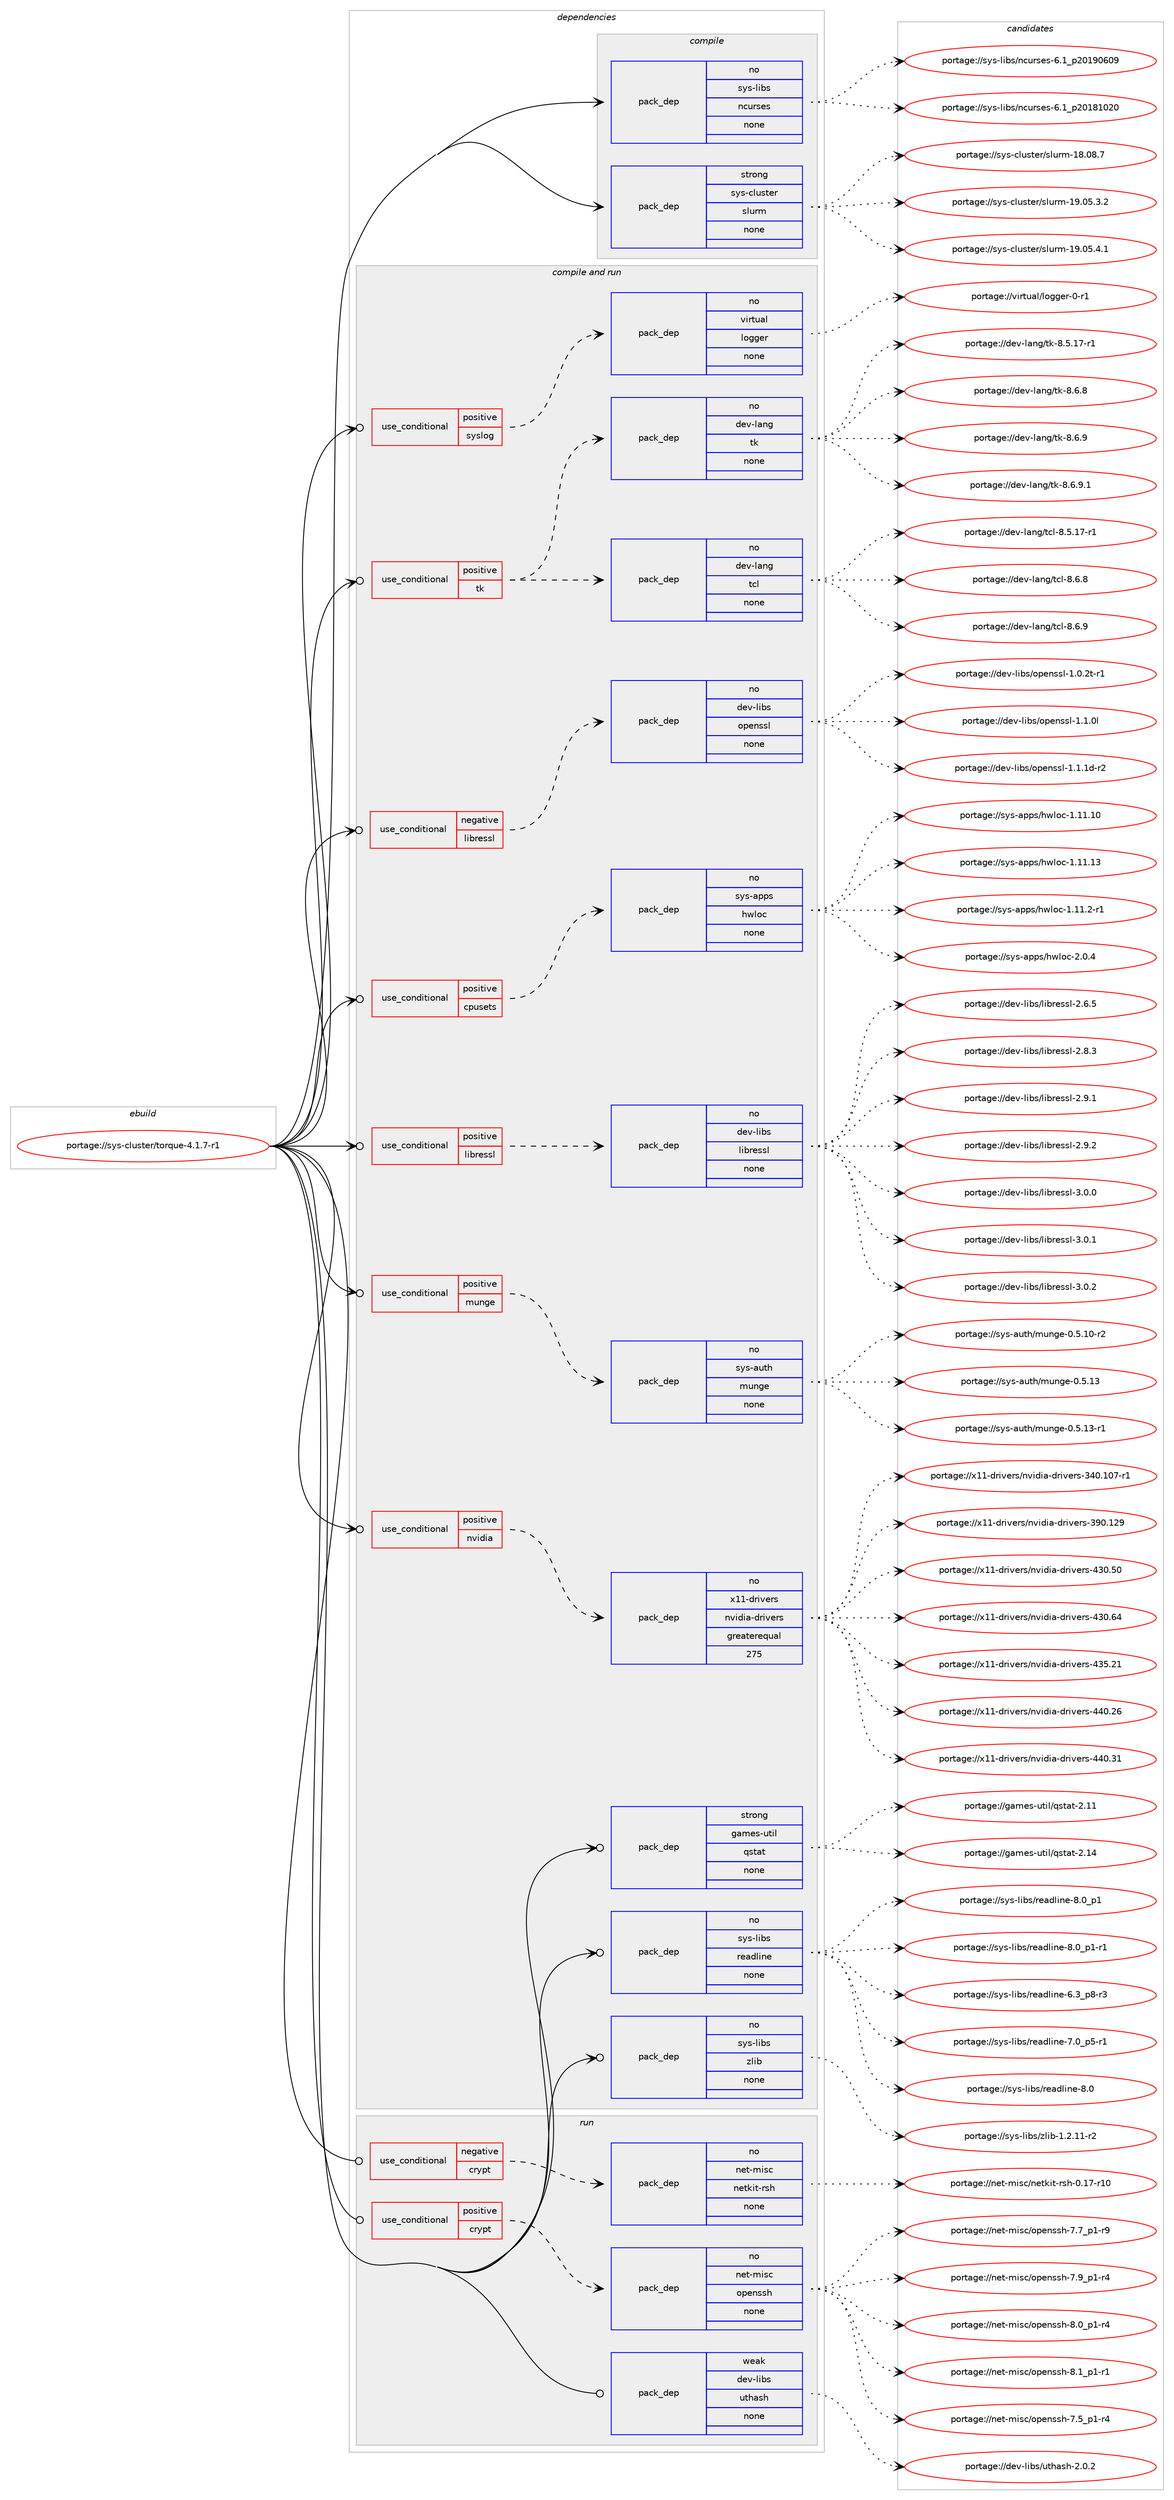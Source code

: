 digraph prolog {

# *************
# Graph options
# *************

newrank=true;
concentrate=true;
compound=true;
graph [rankdir=LR,fontname=Helvetica,fontsize=10,ranksep=1.5];#, ranksep=2.5, nodesep=0.2];
edge  [arrowhead=vee];
node  [fontname=Helvetica,fontsize=10];

# **********
# The ebuild
# **********

subgraph cluster_leftcol {
color=gray;
rank=same;
label=<<i>ebuild</i>>;
id [label="portage://sys-cluster/torque-4.1.7-r1", color=red, width=4, href="../sys-cluster/torque-4.1.7-r1.svg"];
}

# ****************
# The dependencies
# ****************

subgraph cluster_midcol {
color=gray;
label=<<i>dependencies</i>>;
subgraph cluster_compile {
fillcolor="#eeeeee";
style=filled;
label=<<i>compile</i>>;
subgraph pack312188 {
dependency421258 [label=<<TABLE BORDER="0" CELLBORDER="1" CELLSPACING="0" CELLPADDING="4" WIDTH="220"><TR><TD ROWSPAN="6" CELLPADDING="30">pack_dep</TD></TR><TR><TD WIDTH="110">no</TD></TR><TR><TD>sys-libs</TD></TR><TR><TD>ncurses</TD></TR><TR><TD>none</TD></TR><TR><TD></TD></TR></TABLE>>, shape=none, color=blue];
}
id:e -> dependency421258:w [weight=20,style="solid",arrowhead="vee"];
subgraph pack312189 {
dependency421259 [label=<<TABLE BORDER="0" CELLBORDER="1" CELLSPACING="0" CELLPADDING="4" WIDTH="220"><TR><TD ROWSPAN="6" CELLPADDING="30">pack_dep</TD></TR><TR><TD WIDTH="110">strong</TD></TR><TR><TD>sys-cluster</TD></TR><TR><TD>slurm</TD></TR><TR><TD>none</TD></TR><TR><TD></TD></TR></TABLE>>, shape=none, color=blue];
}
id:e -> dependency421259:w [weight=20,style="solid",arrowhead="vee"];
}
subgraph cluster_compileandrun {
fillcolor="#eeeeee";
style=filled;
label=<<i>compile and run</i>>;
subgraph cond102039 {
dependency421260 [label=<<TABLE BORDER="0" CELLBORDER="1" CELLSPACING="0" CELLPADDING="4"><TR><TD ROWSPAN="3" CELLPADDING="10">use_conditional</TD></TR><TR><TD>negative</TD></TR><TR><TD>libressl</TD></TR></TABLE>>, shape=none, color=red];
subgraph pack312190 {
dependency421261 [label=<<TABLE BORDER="0" CELLBORDER="1" CELLSPACING="0" CELLPADDING="4" WIDTH="220"><TR><TD ROWSPAN="6" CELLPADDING="30">pack_dep</TD></TR><TR><TD WIDTH="110">no</TD></TR><TR><TD>dev-libs</TD></TR><TR><TD>openssl</TD></TR><TR><TD>none</TD></TR><TR><TD></TD></TR></TABLE>>, shape=none, color=blue];
}
dependency421260:e -> dependency421261:w [weight=20,style="dashed",arrowhead="vee"];
}
id:e -> dependency421260:w [weight=20,style="solid",arrowhead="odotvee"];
subgraph cond102040 {
dependency421262 [label=<<TABLE BORDER="0" CELLBORDER="1" CELLSPACING="0" CELLPADDING="4"><TR><TD ROWSPAN="3" CELLPADDING="10">use_conditional</TD></TR><TR><TD>positive</TD></TR><TR><TD>cpusets</TD></TR></TABLE>>, shape=none, color=red];
subgraph pack312191 {
dependency421263 [label=<<TABLE BORDER="0" CELLBORDER="1" CELLSPACING="0" CELLPADDING="4" WIDTH="220"><TR><TD ROWSPAN="6" CELLPADDING="30">pack_dep</TD></TR><TR><TD WIDTH="110">no</TD></TR><TR><TD>sys-apps</TD></TR><TR><TD>hwloc</TD></TR><TR><TD>none</TD></TR><TR><TD></TD></TR></TABLE>>, shape=none, color=blue];
}
dependency421262:e -> dependency421263:w [weight=20,style="dashed",arrowhead="vee"];
}
id:e -> dependency421262:w [weight=20,style="solid",arrowhead="odotvee"];
subgraph cond102041 {
dependency421264 [label=<<TABLE BORDER="0" CELLBORDER="1" CELLSPACING="0" CELLPADDING="4"><TR><TD ROWSPAN="3" CELLPADDING="10">use_conditional</TD></TR><TR><TD>positive</TD></TR><TR><TD>libressl</TD></TR></TABLE>>, shape=none, color=red];
subgraph pack312192 {
dependency421265 [label=<<TABLE BORDER="0" CELLBORDER="1" CELLSPACING="0" CELLPADDING="4" WIDTH="220"><TR><TD ROWSPAN="6" CELLPADDING="30">pack_dep</TD></TR><TR><TD WIDTH="110">no</TD></TR><TR><TD>dev-libs</TD></TR><TR><TD>libressl</TD></TR><TR><TD>none</TD></TR><TR><TD></TD></TR></TABLE>>, shape=none, color=blue];
}
dependency421264:e -> dependency421265:w [weight=20,style="dashed",arrowhead="vee"];
}
id:e -> dependency421264:w [weight=20,style="solid",arrowhead="odotvee"];
subgraph cond102042 {
dependency421266 [label=<<TABLE BORDER="0" CELLBORDER="1" CELLSPACING="0" CELLPADDING="4"><TR><TD ROWSPAN="3" CELLPADDING="10">use_conditional</TD></TR><TR><TD>positive</TD></TR><TR><TD>munge</TD></TR></TABLE>>, shape=none, color=red];
subgraph pack312193 {
dependency421267 [label=<<TABLE BORDER="0" CELLBORDER="1" CELLSPACING="0" CELLPADDING="4" WIDTH="220"><TR><TD ROWSPAN="6" CELLPADDING="30">pack_dep</TD></TR><TR><TD WIDTH="110">no</TD></TR><TR><TD>sys-auth</TD></TR><TR><TD>munge</TD></TR><TR><TD>none</TD></TR><TR><TD></TD></TR></TABLE>>, shape=none, color=blue];
}
dependency421266:e -> dependency421267:w [weight=20,style="dashed",arrowhead="vee"];
}
id:e -> dependency421266:w [weight=20,style="solid",arrowhead="odotvee"];
subgraph cond102043 {
dependency421268 [label=<<TABLE BORDER="0" CELLBORDER="1" CELLSPACING="0" CELLPADDING="4"><TR><TD ROWSPAN="3" CELLPADDING="10">use_conditional</TD></TR><TR><TD>positive</TD></TR><TR><TD>nvidia</TD></TR></TABLE>>, shape=none, color=red];
subgraph pack312194 {
dependency421269 [label=<<TABLE BORDER="0" CELLBORDER="1" CELLSPACING="0" CELLPADDING="4" WIDTH="220"><TR><TD ROWSPAN="6" CELLPADDING="30">pack_dep</TD></TR><TR><TD WIDTH="110">no</TD></TR><TR><TD>x11-drivers</TD></TR><TR><TD>nvidia-drivers</TD></TR><TR><TD>greaterequal</TD></TR><TR><TD>275</TD></TR></TABLE>>, shape=none, color=blue];
}
dependency421268:e -> dependency421269:w [weight=20,style="dashed",arrowhead="vee"];
}
id:e -> dependency421268:w [weight=20,style="solid",arrowhead="odotvee"];
subgraph cond102044 {
dependency421270 [label=<<TABLE BORDER="0" CELLBORDER="1" CELLSPACING="0" CELLPADDING="4"><TR><TD ROWSPAN="3" CELLPADDING="10">use_conditional</TD></TR><TR><TD>positive</TD></TR><TR><TD>syslog</TD></TR></TABLE>>, shape=none, color=red];
subgraph pack312195 {
dependency421271 [label=<<TABLE BORDER="0" CELLBORDER="1" CELLSPACING="0" CELLPADDING="4" WIDTH="220"><TR><TD ROWSPAN="6" CELLPADDING="30">pack_dep</TD></TR><TR><TD WIDTH="110">no</TD></TR><TR><TD>virtual</TD></TR><TR><TD>logger</TD></TR><TR><TD>none</TD></TR><TR><TD></TD></TR></TABLE>>, shape=none, color=blue];
}
dependency421270:e -> dependency421271:w [weight=20,style="dashed",arrowhead="vee"];
}
id:e -> dependency421270:w [weight=20,style="solid",arrowhead="odotvee"];
subgraph cond102045 {
dependency421272 [label=<<TABLE BORDER="0" CELLBORDER="1" CELLSPACING="0" CELLPADDING="4"><TR><TD ROWSPAN="3" CELLPADDING="10">use_conditional</TD></TR><TR><TD>positive</TD></TR><TR><TD>tk</TD></TR></TABLE>>, shape=none, color=red];
subgraph pack312196 {
dependency421273 [label=<<TABLE BORDER="0" CELLBORDER="1" CELLSPACING="0" CELLPADDING="4" WIDTH="220"><TR><TD ROWSPAN="6" CELLPADDING="30">pack_dep</TD></TR><TR><TD WIDTH="110">no</TD></TR><TR><TD>dev-lang</TD></TR><TR><TD>tk</TD></TR><TR><TD>none</TD></TR><TR><TD></TD></TR></TABLE>>, shape=none, color=blue];
}
dependency421272:e -> dependency421273:w [weight=20,style="dashed",arrowhead="vee"];
subgraph pack312197 {
dependency421274 [label=<<TABLE BORDER="0" CELLBORDER="1" CELLSPACING="0" CELLPADDING="4" WIDTH="220"><TR><TD ROWSPAN="6" CELLPADDING="30">pack_dep</TD></TR><TR><TD WIDTH="110">no</TD></TR><TR><TD>dev-lang</TD></TR><TR><TD>tcl</TD></TR><TR><TD>none</TD></TR><TR><TD></TD></TR></TABLE>>, shape=none, color=blue];
}
dependency421272:e -> dependency421274:w [weight=20,style="dashed",arrowhead="vee"];
}
id:e -> dependency421272:w [weight=20,style="solid",arrowhead="odotvee"];
subgraph pack312198 {
dependency421275 [label=<<TABLE BORDER="0" CELLBORDER="1" CELLSPACING="0" CELLPADDING="4" WIDTH="220"><TR><TD ROWSPAN="6" CELLPADDING="30">pack_dep</TD></TR><TR><TD WIDTH="110">no</TD></TR><TR><TD>sys-libs</TD></TR><TR><TD>readline</TD></TR><TR><TD>none</TD></TR><TR><TD></TD></TR></TABLE>>, shape=none, color=blue];
}
id:e -> dependency421275:w [weight=20,style="solid",arrowhead="odotvee"];
subgraph pack312199 {
dependency421276 [label=<<TABLE BORDER="0" CELLBORDER="1" CELLSPACING="0" CELLPADDING="4" WIDTH="220"><TR><TD ROWSPAN="6" CELLPADDING="30">pack_dep</TD></TR><TR><TD WIDTH="110">no</TD></TR><TR><TD>sys-libs</TD></TR><TR><TD>zlib</TD></TR><TR><TD>none</TD></TR><TR><TD></TD></TR></TABLE>>, shape=none, color=blue];
}
id:e -> dependency421276:w [weight=20,style="solid",arrowhead="odotvee"];
subgraph pack312200 {
dependency421277 [label=<<TABLE BORDER="0" CELLBORDER="1" CELLSPACING="0" CELLPADDING="4" WIDTH="220"><TR><TD ROWSPAN="6" CELLPADDING="30">pack_dep</TD></TR><TR><TD WIDTH="110">strong</TD></TR><TR><TD>games-util</TD></TR><TR><TD>qstat</TD></TR><TR><TD>none</TD></TR><TR><TD></TD></TR></TABLE>>, shape=none, color=blue];
}
id:e -> dependency421277:w [weight=20,style="solid",arrowhead="odotvee"];
}
subgraph cluster_run {
fillcolor="#eeeeee";
style=filled;
label=<<i>run</i>>;
subgraph cond102046 {
dependency421278 [label=<<TABLE BORDER="0" CELLBORDER="1" CELLSPACING="0" CELLPADDING="4"><TR><TD ROWSPAN="3" CELLPADDING="10">use_conditional</TD></TR><TR><TD>negative</TD></TR><TR><TD>crypt</TD></TR></TABLE>>, shape=none, color=red];
subgraph pack312201 {
dependency421279 [label=<<TABLE BORDER="0" CELLBORDER="1" CELLSPACING="0" CELLPADDING="4" WIDTH="220"><TR><TD ROWSPAN="6" CELLPADDING="30">pack_dep</TD></TR><TR><TD WIDTH="110">no</TD></TR><TR><TD>net-misc</TD></TR><TR><TD>netkit-rsh</TD></TR><TR><TD>none</TD></TR><TR><TD></TD></TR></TABLE>>, shape=none, color=blue];
}
dependency421278:e -> dependency421279:w [weight=20,style="dashed",arrowhead="vee"];
}
id:e -> dependency421278:w [weight=20,style="solid",arrowhead="odot"];
subgraph cond102047 {
dependency421280 [label=<<TABLE BORDER="0" CELLBORDER="1" CELLSPACING="0" CELLPADDING="4"><TR><TD ROWSPAN="3" CELLPADDING="10">use_conditional</TD></TR><TR><TD>positive</TD></TR><TR><TD>crypt</TD></TR></TABLE>>, shape=none, color=red];
subgraph pack312202 {
dependency421281 [label=<<TABLE BORDER="0" CELLBORDER="1" CELLSPACING="0" CELLPADDING="4" WIDTH="220"><TR><TD ROWSPAN="6" CELLPADDING="30">pack_dep</TD></TR><TR><TD WIDTH="110">no</TD></TR><TR><TD>net-misc</TD></TR><TR><TD>openssh</TD></TR><TR><TD>none</TD></TR><TR><TD></TD></TR></TABLE>>, shape=none, color=blue];
}
dependency421280:e -> dependency421281:w [weight=20,style="dashed",arrowhead="vee"];
}
id:e -> dependency421280:w [weight=20,style="solid",arrowhead="odot"];
subgraph pack312203 {
dependency421282 [label=<<TABLE BORDER="0" CELLBORDER="1" CELLSPACING="0" CELLPADDING="4" WIDTH="220"><TR><TD ROWSPAN="6" CELLPADDING="30">pack_dep</TD></TR><TR><TD WIDTH="110">weak</TD></TR><TR><TD>dev-libs</TD></TR><TR><TD>uthash</TD></TR><TR><TD>none</TD></TR><TR><TD></TD></TR></TABLE>>, shape=none, color=blue];
}
id:e -> dependency421282:w [weight=20,style="solid",arrowhead="odot"];
}
}

# **************
# The candidates
# **************

subgraph cluster_choices {
rank=same;
color=gray;
label=<<i>candidates</i>>;

subgraph choice312188 {
color=black;
nodesep=1;
choiceportage1151211154510810598115471109911711411510111545544649951125048495649485048 [label="portage://sys-libs/ncurses-6.1_p20181020", color=red, width=4,href="../sys-libs/ncurses-6.1_p20181020.svg"];
choiceportage1151211154510810598115471109911711411510111545544649951125048495748544857 [label="portage://sys-libs/ncurses-6.1_p20190609", color=red, width=4,href="../sys-libs/ncurses-6.1_p20190609.svg"];
dependency421258:e -> choiceportage1151211154510810598115471109911711411510111545544649951125048495649485048:w [style=dotted,weight="100"];
dependency421258:e -> choiceportage1151211154510810598115471109911711411510111545544649951125048495748544857:w [style=dotted,weight="100"];
}
subgraph choice312189 {
color=black;
nodesep=1;
choiceportage1151211154599108117115116101114471151081171141094549564648564655 [label="portage://sys-cluster/slurm-18.08.7", color=red, width=4,href="../sys-cluster/slurm-18.08.7.svg"];
choiceportage11512111545991081171151161011144711510811711410945495746485346514650 [label="portage://sys-cluster/slurm-19.05.3.2", color=red, width=4,href="../sys-cluster/slurm-19.05.3.2.svg"];
choiceportage11512111545991081171151161011144711510811711410945495746485346524649 [label="portage://sys-cluster/slurm-19.05.4.1", color=red, width=4,href="../sys-cluster/slurm-19.05.4.1.svg"];
dependency421259:e -> choiceportage1151211154599108117115116101114471151081171141094549564648564655:w [style=dotted,weight="100"];
dependency421259:e -> choiceportage11512111545991081171151161011144711510811711410945495746485346514650:w [style=dotted,weight="100"];
dependency421259:e -> choiceportage11512111545991081171151161011144711510811711410945495746485346524649:w [style=dotted,weight="100"];
}
subgraph choice312190 {
color=black;
nodesep=1;
choiceportage1001011184510810598115471111121011101151151084549464846501164511449 [label="portage://dev-libs/openssl-1.0.2t-r1", color=red, width=4,href="../dev-libs/openssl-1.0.2t-r1.svg"];
choiceportage100101118451081059811547111112101110115115108454946494648108 [label="portage://dev-libs/openssl-1.1.0l", color=red, width=4,href="../dev-libs/openssl-1.1.0l.svg"];
choiceportage1001011184510810598115471111121011101151151084549464946491004511450 [label="portage://dev-libs/openssl-1.1.1d-r2", color=red, width=4,href="../dev-libs/openssl-1.1.1d-r2.svg"];
dependency421261:e -> choiceportage1001011184510810598115471111121011101151151084549464846501164511449:w [style=dotted,weight="100"];
dependency421261:e -> choiceportage100101118451081059811547111112101110115115108454946494648108:w [style=dotted,weight="100"];
dependency421261:e -> choiceportage1001011184510810598115471111121011101151151084549464946491004511450:w [style=dotted,weight="100"];
}
subgraph choice312191 {
color=black;
nodesep=1;
choiceportage115121115459711211211547104119108111994549464949464948 [label="portage://sys-apps/hwloc-1.11.10", color=red, width=4,href="../sys-apps/hwloc-1.11.10.svg"];
choiceportage115121115459711211211547104119108111994549464949464951 [label="portage://sys-apps/hwloc-1.11.13", color=red, width=4,href="../sys-apps/hwloc-1.11.13.svg"];
choiceportage11512111545971121121154710411910811199454946494946504511449 [label="portage://sys-apps/hwloc-1.11.2-r1", color=red, width=4,href="../sys-apps/hwloc-1.11.2-r1.svg"];
choiceportage11512111545971121121154710411910811199455046484652 [label="portage://sys-apps/hwloc-2.0.4", color=red, width=4,href="../sys-apps/hwloc-2.0.4.svg"];
dependency421263:e -> choiceportage115121115459711211211547104119108111994549464949464948:w [style=dotted,weight="100"];
dependency421263:e -> choiceportage115121115459711211211547104119108111994549464949464951:w [style=dotted,weight="100"];
dependency421263:e -> choiceportage11512111545971121121154710411910811199454946494946504511449:w [style=dotted,weight="100"];
dependency421263:e -> choiceportage11512111545971121121154710411910811199455046484652:w [style=dotted,weight="100"];
}
subgraph choice312192 {
color=black;
nodesep=1;
choiceportage10010111845108105981154710810598114101115115108455046544653 [label="portage://dev-libs/libressl-2.6.5", color=red, width=4,href="../dev-libs/libressl-2.6.5.svg"];
choiceportage10010111845108105981154710810598114101115115108455046564651 [label="portage://dev-libs/libressl-2.8.3", color=red, width=4,href="../dev-libs/libressl-2.8.3.svg"];
choiceportage10010111845108105981154710810598114101115115108455046574649 [label="portage://dev-libs/libressl-2.9.1", color=red, width=4,href="../dev-libs/libressl-2.9.1.svg"];
choiceportage10010111845108105981154710810598114101115115108455046574650 [label="portage://dev-libs/libressl-2.9.2", color=red, width=4,href="../dev-libs/libressl-2.9.2.svg"];
choiceportage10010111845108105981154710810598114101115115108455146484648 [label="portage://dev-libs/libressl-3.0.0", color=red, width=4,href="../dev-libs/libressl-3.0.0.svg"];
choiceportage10010111845108105981154710810598114101115115108455146484649 [label="portage://dev-libs/libressl-3.0.1", color=red, width=4,href="../dev-libs/libressl-3.0.1.svg"];
choiceportage10010111845108105981154710810598114101115115108455146484650 [label="portage://dev-libs/libressl-3.0.2", color=red, width=4,href="../dev-libs/libressl-3.0.2.svg"];
dependency421265:e -> choiceportage10010111845108105981154710810598114101115115108455046544653:w [style=dotted,weight="100"];
dependency421265:e -> choiceportage10010111845108105981154710810598114101115115108455046564651:w [style=dotted,weight="100"];
dependency421265:e -> choiceportage10010111845108105981154710810598114101115115108455046574649:w [style=dotted,weight="100"];
dependency421265:e -> choiceportage10010111845108105981154710810598114101115115108455046574650:w [style=dotted,weight="100"];
dependency421265:e -> choiceportage10010111845108105981154710810598114101115115108455146484648:w [style=dotted,weight="100"];
dependency421265:e -> choiceportage10010111845108105981154710810598114101115115108455146484649:w [style=dotted,weight="100"];
dependency421265:e -> choiceportage10010111845108105981154710810598114101115115108455146484650:w [style=dotted,weight="100"];
}
subgraph choice312193 {
color=black;
nodesep=1;
choiceportage115121115459711711610447109117110103101454846534649484511450 [label="portage://sys-auth/munge-0.5.10-r2", color=red, width=4,href="../sys-auth/munge-0.5.10-r2.svg"];
choiceportage11512111545971171161044710911711010310145484653464951 [label="portage://sys-auth/munge-0.5.13", color=red, width=4,href="../sys-auth/munge-0.5.13.svg"];
choiceportage115121115459711711610447109117110103101454846534649514511449 [label="portage://sys-auth/munge-0.5.13-r1", color=red, width=4,href="../sys-auth/munge-0.5.13-r1.svg"];
dependency421267:e -> choiceportage115121115459711711610447109117110103101454846534649484511450:w [style=dotted,weight="100"];
dependency421267:e -> choiceportage11512111545971171161044710911711010310145484653464951:w [style=dotted,weight="100"];
dependency421267:e -> choiceportage115121115459711711610447109117110103101454846534649514511449:w [style=dotted,weight="100"];
}
subgraph choice312194 {
color=black;
nodesep=1;
choiceportage12049494510011410511810111411547110118105100105974510011410511810111411545515248464948554511449 [label="portage://x11-drivers/nvidia-drivers-340.107-r1", color=red, width=4,href="../x11-drivers/nvidia-drivers-340.107-r1.svg"];
choiceportage1204949451001141051181011141154711011810510010597451001141051181011141154551574846495057 [label="portage://x11-drivers/nvidia-drivers-390.129", color=red, width=4,href="../x11-drivers/nvidia-drivers-390.129.svg"];
choiceportage12049494510011410511810111411547110118105100105974510011410511810111411545525148465348 [label="portage://x11-drivers/nvidia-drivers-430.50", color=red, width=4,href="../x11-drivers/nvidia-drivers-430.50.svg"];
choiceportage12049494510011410511810111411547110118105100105974510011410511810111411545525148465452 [label="portage://x11-drivers/nvidia-drivers-430.64", color=red, width=4,href="../x11-drivers/nvidia-drivers-430.64.svg"];
choiceportage12049494510011410511810111411547110118105100105974510011410511810111411545525153465049 [label="portage://x11-drivers/nvidia-drivers-435.21", color=red, width=4,href="../x11-drivers/nvidia-drivers-435.21.svg"];
choiceportage12049494510011410511810111411547110118105100105974510011410511810111411545525248465054 [label="portage://x11-drivers/nvidia-drivers-440.26", color=red, width=4,href="../x11-drivers/nvidia-drivers-440.26.svg"];
choiceportage12049494510011410511810111411547110118105100105974510011410511810111411545525248465149 [label="portage://x11-drivers/nvidia-drivers-440.31", color=red, width=4,href="../x11-drivers/nvidia-drivers-440.31.svg"];
dependency421269:e -> choiceportage12049494510011410511810111411547110118105100105974510011410511810111411545515248464948554511449:w [style=dotted,weight="100"];
dependency421269:e -> choiceportage1204949451001141051181011141154711011810510010597451001141051181011141154551574846495057:w [style=dotted,weight="100"];
dependency421269:e -> choiceportage12049494510011410511810111411547110118105100105974510011410511810111411545525148465348:w [style=dotted,weight="100"];
dependency421269:e -> choiceportage12049494510011410511810111411547110118105100105974510011410511810111411545525148465452:w [style=dotted,weight="100"];
dependency421269:e -> choiceportage12049494510011410511810111411547110118105100105974510011410511810111411545525153465049:w [style=dotted,weight="100"];
dependency421269:e -> choiceportage12049494510011410511810111411547110118105100105974510011410511810111411545525248465054:w [style=dotted,weight="100"];
dependency421269:e -> choiceportage12049494510011410511810111411547110118105100105974510011410511810111411545525248465149:w [style=dotted,weight="100"];
}
subgraph choice312195 {
color=black;
nodesep=1;
choiceportage118105114116117971084710811110310310111445484511449 [label="portage://virtual/logger-0-r1", color=red, width=4,href="../virtual/logger-0-r1.svg"];
dependency421271:e -> choiceportage118105114116117971084710811110310310111445484511449:w [style=dotted,weight="100"];
}
subgraph choice312196 {
color=black;
nodesep=1;
choiceportage100101118451089711010347116107455646534649554511449 [label="portage://dev-lang/tk-8.5.17-r1", color=red, width=4,href="../dev-lang/tk-8.5.17-r1.svg"];
choiceportage100101118451089711010347116107455646544656 [label="portage://dev-lang/tk-8.6.8", color=red, width=4,href="../dev-lang/tk-8.6.8.svg"];
choiceportage100101118451089711010347116107455646544657 [label="portage://dev-lang/tk-8.6.9", color=red, width=4,href="../dev-lang/tk-8.6.9.svg"];
choiceportage1001011184510897110103471161074556465446574649 [label="portage://dev-lang/tk-8.6.9.1", color=red, width=4,href="../dev-lang/tk-8.6.9.1.svg"];
dependency421273:e -> choiceportage100101118451089711010347116107455646534649554511449:w [style=dotted,weight="100"];
dependency421273:e -> choiceportage100101118451089711010347116107455646544656:w [style=dotted,weight="100"];
dependency421273:e -> choiceportage100101118451089711010347116107455646544657:w [style=dotted,weight="100"];
dependency421273:e -> choiceportage1001011184510897110103471161074556465446574649:w [style=dotted,weight="100"];
}
subgraph choice312197 {
color=black;
nodesep=1;
choiceportage10010111845108971101034711699108455646534649554511449 [label="portage://dev-lang/tcl-8.5.17-r1", color=red, width=4,href="../dev-lang/tcl-8.5.17-r1.svg"];
choiceportage10010111845108971101034711699108455646544656 [label="portage://dev-lang/tcl-8.6.8", color=red, width=4,href="../dev-lang/tcl-8.6.8.svg"];
choiceportage10010111845108971101034711699108455646544657 [label="portage://dev-lang/tcl-8.6.9", color=red, width=4,href="../dev-lang/tcl-8.6.9.svg"];
dependency421274:e -> choiceportage10010111845108971101034711699108455646534649554511449:w [style=dotted,weight="100"];
dependency421274:e -> choiceportage10010111845108971101034711699108455646544656:w [style=dotted,weight="100"];
dependency421274:e -> choiceportage10010111845108971101034711699108455646544657:w [style=dotted,weight="100"];
}
subgraph choice312198 {
color=black;
nodesep=1;
choiceportage115121115451081059811547114101971001081051101014554465195112564511451 [label="portage://sys-libs/readline-6.3_p8-r3", color=red, width=4,href="../sys-libs/readline-6.3_p8-r3.svg"];
choiceportage115121115451081059811547114101971001081051101014555464895112534511449 [label="portage://sys-libs/readline-7.0_p5-r1", color=red, width=4,href="../sys-libs/readline-7.0_p5-r1.svg"];
choiceportage1151211154510810598115471141019710010810511010145564648 [label="portage://sys-libs/readline-8.0", color=red, width=4,href="../sys-libs/readline-8.0.svg"];
choiceportage11512111545108105981154711410197100108105110101455646489511249 [label="portage://sys-libs/readline-8.0_p1", color=red, width=4,href="../sys-libs/readline-8.0_p1.svg"];
choiceportage115121115451081059811547114101971001081051101014556464895112494511449 [label="portage://sys-libs/readline-8.0_p1-r1", color=red, width=4,href="../sys-libs/readline-8.0_p1-r1.svg"];
dependency421275:e -> choiceportage115121115451081059811547114101971001081051101014554465195112564511451:w [style=dotted,weight="100"];
dependency421275:e -> choiceportage115121115451081059811547114101971001081051101014555464895112534511449:w [style=dotted,weight="100"];
dependency421275:e -> choiceportage1151211154510810598115471141019710010810511010145564648:w [style=dotted,weight="100"];
dependency421275:e -> choiceportage11512111545108105981154711410197100108105110101455646489511249:w [style=dotted,weight="100"];
dependency421275:e -> choiceportage115121115451081059811547114101971001081051101014556464895112494511449:w [style=dotted,weight="100"];
}
subgraph choice312199 {
color=black;
nodesep=1;
choiceportage11512111545108105981154712210810598454946504649494511450 [label="portage://sys-libs/zlib-1.2.11-r2", color=red, width=4,href="../sys-libs/zlib-1.2.11-r2.svg"];
dependency421276:e -> choiceportage11512111545108105981154712210810598454946504649494511450:w [style=dotted,weight="100"];
}
subgraph choice312200 {
color=black;
nodesep=1;
choiceportage103971091011154511711610510847113115116971164550464949 [label="portage://games-util/qstat-2.11", color=red, width=4,href="../games-util/qstat-2.11.svg"];
choiceportage103971091011154511711610510847113115116971164550464952 [label="portage://games-util/qstat-2.14", color=red, width=4,href="../games-util/qstat-2.14.svg"];
dependency421277:e -> choiceportage103971091011154511711610510847113115116971164550464949:w [style=dotted,weight="100"];
dependency421277:e -> choiceportage103971091011154511711610510847113115116971164550464952:w [style=dotted,weight="100"];
}
subgraph choice312201 {
color=black;
nodesep=1;
choiceportage110101116451091051159947110101116107105116451141151044548464955451144948 [label="portage://net-misc/netkit-rsh-0.17-r10", color=red, width=4,href="../net-misc/netkit-rsh-0.17-r10.svg"];
dependency421279:e -> choiceportage110101116451091051159947110101116107105116451141151044548464955451144948:w [style=dotted,weight="100"];
}
subgraph choice312202 {
color=black;
nodesep=1;
choiceportage1101011164510910511599471111121011101151151044555465395112494511452 [label="portage://net-misc/openssh-7.5_p1-r4", color=red, width=4,href="../net-misc/openssh-7.5_p1-r4.svg"];
choiceportage1101011164510910511599471111121011101151151044555465595112494511457 [label="portage://net-misc/openssh-7.7_p1-r9", color=red, width=4,href="../net-misc/openssh-7.7_p1-r9.svg"];
choiceportage1101011164510910511599471111121011101151151044555465795112494511452 [label="portage://net-misc/openssh-7.9_p1-r4", color=red, width=4,href="../net-misc/openssh-7.9_p1-r4.svg"];
choiceportage1101011164510910511599471111121011101151151044556464895112494511452 [label="portage://net-misc/openssh-8.0_p1-r4", color=red, width=4,href="../net-misc/openssh-8.0_p1-r4.svg"];
choiceportage1101011164510910511599471111121011101151151044556464995112494511449 [label="portage://net-misc/openssh-8.1_p1-r1", color=red, width=4,href="../net-misc/openssh-8.1_p1-r1.svg"];
dependency421281:e -> choiceportage1101011164510910511599471111121011101151151044555465395112494511452:w [style=dotted,weight="100"];
dependency421281:e -> choiceportage1101011164510910511599471111121011101151151044555465595112494511457:w [style=dotted,weight="100"];
dependency421281:e -> choiceportage1101011164510910511599471111121011101151151044555465795112494511452:w [style=dotted,weight="100"];
dependency421281:e -> choiceportage1101011164510910511599471111121011101151151044556464895112494511452:w [style=dotted,weight="100"];
dependency421281:e -> choiceportage1101011164510910511599471111121011101151151044556464995112494511449:w [style=dotted,weight="100"];
}
subgraph choice312203 {
color=black;
nodesep=1;
choiceportage10010111845108105981154711711610497115104455046484650 [label="portage://dev-libs/uthash-2.0.2", color=red, width=4,href="../dev-libs/uthash-2.0.2.svg"];
dependency421282:e -> choiceportage10010111845108105981154711711610497115104455046484650:w [style=dotted,weight="100"];
}
}

}
